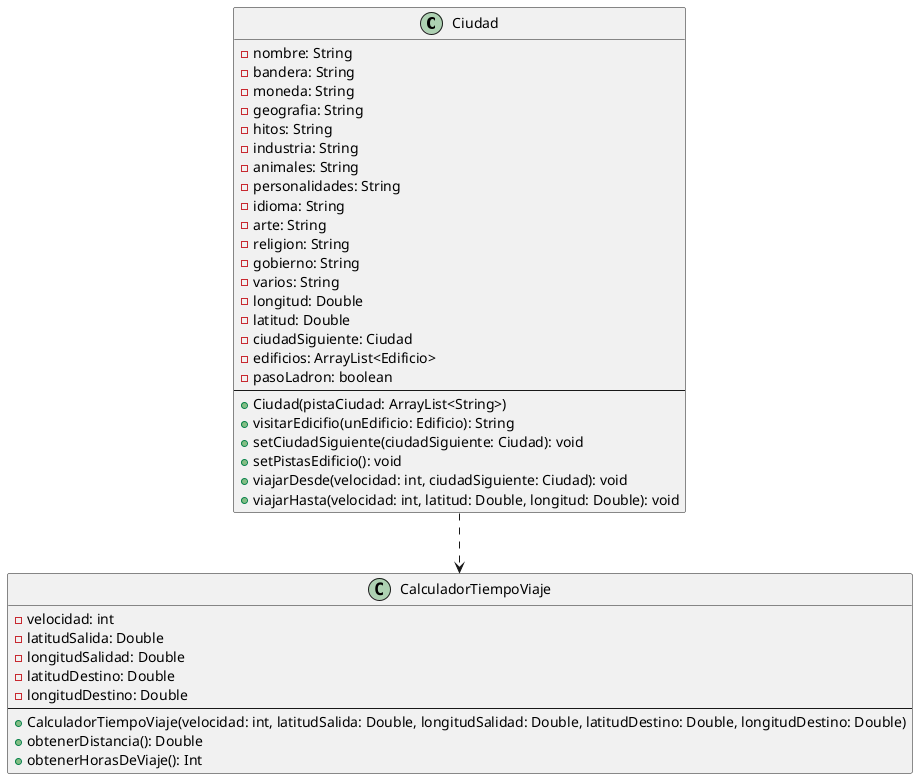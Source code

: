 @startuml
'https://plantuml.com/class-diagram

class Ciudad {
    -nombre: String
    -bandera: String
    -moneda: String
    -geografia: String
    -hitos: String
    -industria: String
    -animales: String
    -personalidades: String
    -idioma: String
    -arte: String
    -religion: String
    -gobierno: String
    -varios: String
    -longitud: Double
    -latitud: Double
    -ciudadSiguiente: Ciudad
    -edificios: ArrayList<Edificio>
    -pasoLadron: boolean
    --
    +Ciudad(pistaCiudad: ArrayList<String>)
    +visitarEdicifio(unEdificio: Edificio): String
    +setCiudadSiguiente(ciudadSiguiente: Ciudad): void
    +setPistasEdificio(): void
    +viajarDesde(velocidad: int, ciudadSiguiente: Ciudad): void
    +viajarHasta(velocidad: int, latitud: Double, longitud: Double): void
}

class CalculadorTiempoViaje{
    -velocidad: int
    -latitudSalida: Double
    -longitudSalidad: Double
    -latitudDestino: Double
    -longitudDestino: Double
    --
    +CalculadorTiempoViaje(velocidad: int, latitudSalida: Double, longitudSalidad: Double, latitudDestino: Double, longitudDestino: Double)
    +obtenerDistancia(): Double
    +obtenerHorasDeViaje(): Int
}

Ciudad ..> CalculadorTiempoViaje

@enduml